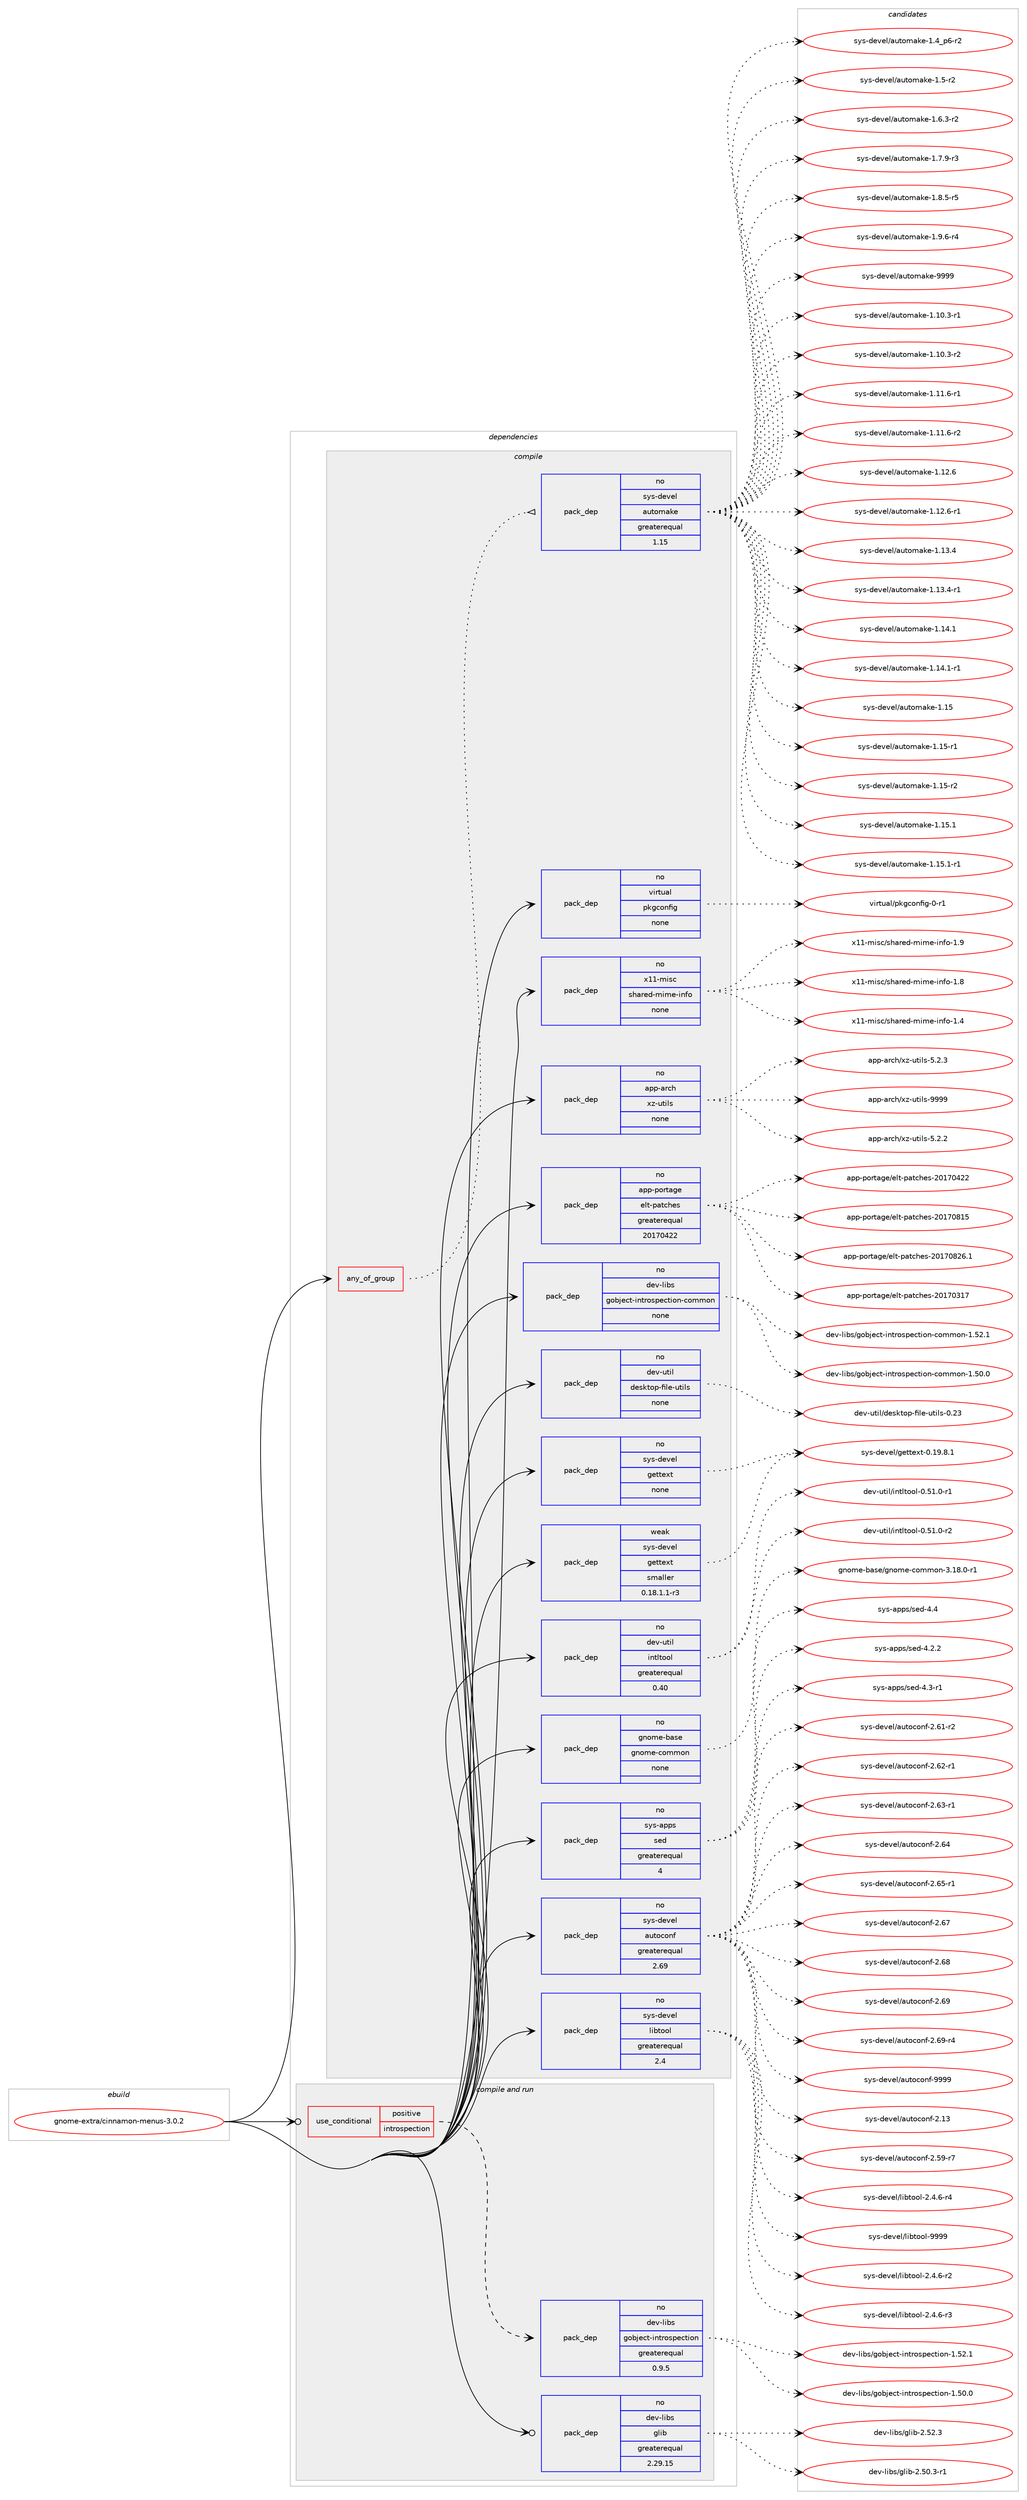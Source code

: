 digraph prolog {

# *************
# Graph options
# *************

newrank=true;
concentrate=true;
compound=true;
graph [rankdir=LR,fontname=Helvetica,fontsize=10,ranksep=1.5];#, ranksep=2.5, nodesep=0.2];
edge  [arrowhead=vee];
node  [fontname=Helvetica,fontsize=10];

# **********
# The ebuild
# **********

subgraph cluster_leftcol {
color=gray;
rank=same;
label=<<i>ebuild</i>>;
id [label="gnome-extra/cinnamon-menus-3.0.2", color=red, width=4, href="../gnome-extra/cinnamon-menus-3.0.2.svg"];
}

# ****************
# The dependencies
# ****************

subgraph cluster_midcol {
color=gray;
label=<<i>dependencies</i>>;
subgraph cluster_compile {
fillcolor="#eeeeee";
style=filled;
label=<<i>compile</i>>;
subgraph any4789 {
dependency308649 [label=<<TABLE BORDER="0" CELLBORDER="1" CELLSPACING="0" CELLPADDING="4"><TR><TD CELLPADDING="10">any_of_group</TD></TR></TABLE>>, shape=none, color=red];subgraph pack222070 {
dependency308650 [label=<<TABLE BORDER="0" CELLBORDER="1" CELLSPACING="0" CELLPADDING="4" WIDTH="220"><TR><TD ROWSPAN="6" CELLPADDING="30">pack_dep</TD></TR><TR><TD WIDTH="110">no</TD></TR><TR><TD>sys-devel</TD></TR><TR><TD>automake</TD></TR><TR><TD>greaterequal</TD></TR><TR><TD>1.15</TD></TR></TABLE>>, shape=none, color=blue];
}
dependency308649:e -> dependency308650:w [weight=20,style="dotted",arrowhead="oinv"];
}
id:e -> dependency308649:w [weight=20,style="solid",arrowhead="vee"];
subgraph pack222071 {
dependency308651 [label=<<TABLE BORDER="0" CELLBORDER="1" CELLSPACING="0" CELLPADDING="4" WIDTH="220"><TR><TD ROWSPAN="6" CELLPADDING="30">pack_dep</TD></TR><TR><TD WIDTH="110">no</TD></TR><TR><TD>app-arch</TD></TR><TR><TD>xz-utils</TD></TR><TR><TD>none</TD></TR><TR><TD></TD></TR></TABLE>>, shape=none, color=blue];
}
id:e -> dependency308651:w [weight=20,style="solid",arrowhead="vee"];
subgraph pack222072 {
dependency308652 [label=<<TABLE BORDER="0" CELLBORDER="1" CELLSPACING="0" CELLPADDING="4" WIDTH="220"><TR><TD ROWSPAN="6" CELLPADDING="30">pack_dep</TD></TR><TR><TD WIDTH="110">no</TD></TR><TR><TD>app-portage</TD></TR><TR><TD>elt-patches</TD></TR><TR><TD>greaterequal</TD></TR><TR><TD>20170422</TD></TR></TABLE>>, shape=none, color=blue];
}
id:e -> dependency308652:w [weight=20,style="solid",arrowhead="vee"];
subgraph pack222073 {
dependency308653 [label=<<TABLE BORDER="0" CELLBORDER="1" CELLSPACING="0" CELLPADDING="4" WIDTH="220"><TR><TD ROWSPAN="6" CELLPADDING="30">pack_dep</TD></TR><TR><TD WIDTH="110">no</TD></TR><TR><TD>dev-libs</TD></TR><TR><TD>gobject-introspection-common</TD></TR><TR><TD>none</TD></TR><TR><TD></TD></TR></TABLE>>, shape=none, color=blue];
}
id:e -> dependency308653:w [weight=20,style="solid",arrowhead="vee"];
subgraph pack222074 {
dependency308654 [label=<<TABLE BORDER="0" CELLBORDER="1" CELLSPACING="0" CELLPADDING="4" WIDTH="220"><TR><TD ROWSPAN="6" CELLPADDING="30">pack_dep</TD></TR><TR><TD WIDTH="110">no</TD></TR><TR><TD>dev-util</TD></TR><TR><TD>desktop-file-utils</TD></TR><TR><TD>none</TD></TR><TR><TD></TD></TR></TABLE>>, shape=none, color=blue];
}
id:e -> dependency308654:w [weight=20,style="solid",arrowhead="vee"];
subgraph pack222075 {
dependency308655 [label=<<TABLE BORDER="0" CELLBORDER="1" CELLSPACING="0" CELLPADDING="4" WIDTH="220"><TR><TD ROWSPAN="6" CELLPADDING="30">pack_dep</TD></TR><TR><TD WIDTH="110">no</TD></TR><TR><TD>dev-util</TD></TR><TR><TD>intltool</TD></TR><TR><TD>greaterequal</TD></TR><TR><TD>0.40</TD></TR></TABLE>>, shape=none, color=blue];
}
id:e -> dependency308655:w [weight=20,style="solid",arrowhead="vee"];
subgraph pack222076 {
dependency308656 [label=<<TABLE BORDER="0" CELLBORDER="1" CELLSPACING="0" CELLPADDING="4" WIDTH="220"><TR><TD ROWSPAN="6" CELLPADDING="30">pack_dep</TD></TR><TR><TD WIDTH="110">no</TD></TR><TR><TD>gnome-base</TD></TR><TR><TD>gnome-common</TD></TR><TR><TD>none</TD></TR><TR><TD></TD></TR></TABLE>>, shape=none, color=blue];
}
id:e -> dependency308656:w [weight=20,style="solid",arrowhead="vee"];
subgraph pack222077 {
dependency308657 [label=<<TABLE BORDER="0" CELLBORDER="1" CELLSPACING="0" CELLPADDING="4" WIDTH="220"><TR><TD ROWSPAN="6" CELLPADDING="30">pack_dep</TD></TR><TR><TD WIDTH="110">no</TD></TR><TR><TD>sys-apps</TD></TR><TR><TD>sed</TD></TR><TR><TD>greaterequal</TD></TR><TR><TD>4</TD></TR></TABLE>>, shape=none, color=blue];
}
id:e -> dependency308657:w [weight=20,style="solid",arrowhead="vee"];
subgraph pack222078 {
dependency308658 [label=<<TABLE BORDER="0" CELLBORDER="1" CELLSPACING="0" CELLPADDING="4" WIDTH="220"><TR><TD ROWSPAN="6" CELLPADDING="30">pack_dep</TD></TR><TR><TD WIDTH="110">no</TD></TR><TR><TD>sys-devel</TD></TR><TR><TD>autoconf</TD></TR><TR><TD>greaterequal</TD></TR><TR><TD>2.69</TD></TR></TABLE>>, shape=none, color=blue];
}
id:e -> dependency308658:w [weight=20,style="solid",arrowhead="vee"];
subgraph pack222079 {
dependency308659 [label=<<TABLE BORDER="0" CELLBORDER="1" CELLSPACING="0" CELLPADDING="4" WIDTH="220"><TR><TD ROWSPAN="6" CELLPADDING="30">pack_dep</TD></TR><TR><TD WIDTH="110">no</TD></TR><TR><TD>sys-devel</TD></TR><TR><TD>gettext</TD></TR><TR><TD>none</TD></TR><TR><TD></TD></TR></TABLE>>, shape=none, color=blue];
}
id:e -> dependency308659:w [weight=20,style="solid",arrowhead="vee"];
subgraph pack222080 {
dependency308660 [label=<<TABLE BORDER="0" CELLBORDER="1" CELLSPACING="0" CELLPADDING="4" WIDTH="220"><TR><TD ROWSPAN="6" CELLPADDING="30">pack_dep</TD></TR><TR><TD WIDTH="110">no</TD></TR><TR><TD>sys-devel</TD></TR><TR><TD>libtool</TD></TR><TR><TD>greaterequal</TD></TR><TR><TD>2.4</TD></TR></TABLE>>, shape=none, color=blue];
}
id:e -> dependency308660:w [weight=20,style="solid",arrowhead="vee"];
subgraph pack222081 {
dependency308661 [label=<<TABLE BORDER="0" CELLBORDER="1" CELLSPACING="0" CELLPADDING="4" WIDTH="220"><TR><TD ROWSPAN="6" CELLPADDING="30">pack_dep</TD></TR><TR><TD WIDTH="110">no</TD></TR><TR><TD>virtual</TD></TR><TR><TD>pkgconfig</TD></TR><TR><TD>none</TD></TR><TR><TD></TD></TR></TABLE>>, shape=none, color=blue];
}
id:e -> dependency308661:w [weight=20,style="solid",arrowhead="vee"];
subgraph pack222082 {
dependency308662 [label=<<TABLE BORDER="0" CELLBORDER="1" CELLSPACING="0" CELLPADDING="4" WIDTH="220"><TR><TD ROWSPAN="6" CELLPADDING="30">pack_dep</TD></TR><TR><TD WIDTH="110">no</TD></TR><TR><TD>x11-misc</TD></TR><TR><TD>shared-mime-info</TD></TR><TR><TD>none</TD></TR><TR><TD></TD></TR></TABLE>>, shape=none, color=blue];
}
id:e -> dependency308662:w [weight=20,style="solid",arrowhead="vee"];
subgraph pack222083 {
dependency308663 [label=<<TABLE BORDER="0" CELLBORDER="1" CELLSPACING="0" CELLPADDING="4" WIDTH="220"><TR><TD ROWSPAN="6" CELLPADDING="30">pack_dep</TD></TR><TR><TD WIDTH="110">weak</TD></TR><TR><TD>sys-devel</TD></TR><TR><TD>gettext</TD></TR><TR><TD>smaller</TD></TR><TR><TD>0.18.1.1-r3</TD></TR></TABLE>>, shape=none, color=blue];
}
id:e -> dependency308663:w [weight=20,style="solid",arrowhead="vee"];
}
subgraph cluster_compileandrun {
fillcolor="#eeeeee";
style=filled;
label=<<i>compile and run</i>>;
subgraph cond81723 {
dependency308664 [label=<<TABLE BORDER="0" CELLBORDER="1" CELLSPACING="0" CELLPADDING="4"><TR><TD ROWSPAN="3" CELLPADDING="10">use_conditional</TD></TR><TR><TD>positive</TD></TR><TR><TD>introspection</TD></TR></TABLE>>, shape=none, color=red];
subgraph pack222084 {
dependency308665 [label=<<TABLE BORDER="0" CELLBORDER="1" CELLSPACING="0" CELLPADDING="4" WIDTH="220"><TR><TD ROWSPAN="6" CELLPADDING="30">pack_dep</TD></TR><TR><TD WIDTH="110">no</TD></TR><TR><TD>dev-libs</TD></TR><TR><TD>gobject-introspection</TD></TR><TR><TD>greaterequal</TD></TR><TR><TD>0.9.5</TD></TR></TABLE>>, shape=none, color=blue];
}
dependency308664:e -> dependency308665:w [weight=20,style="dashed",arrowhead="vee"];
}
id:e -> dependency308664:w [weight=20,style="solid",arrowhead="odotvee"];
subgraph pack222085 {
dependency308666 [label=<<TABLE BORDER="0" CELLBORDER="1" CELLSPACING="0" CELLPADDING="4" WIDTH="220"><TR><TD ROWSPAN="6" CELLPADDING="30">pack_dep</TD></TR><TR><TD WIDTH="110">no</TD></TR><TR><TD>dev-libs</TD></TR><TR><TD>glib</TD></TR><TR><TD>greaterequal</TD></TR><TR><TD>2.29.15</TD></TR></TABLE>>, shape=none, color=blue];
}
id:e -> dependency308666:w [weight=20,style="solid",arrowhead="odotvee"];
}
subgraph cluster_run {
fillcolor="#eeeeee";
style=filled;
label=<<i>run</i>>;
}
}

# **************
# The candidates
# **************

subgraph cluster_choices {
rank=same;
color=gray;
label=<<i>candidates</i>>;

subgraph choice222070 {
color=black;
nodesep=1;
choice11512111545100101118101108479711711611110997107101454946494846514511449 [label="sys-devel/automake-1.10.3-r1", color=red, width=4,href="../sys-devel/automake-1.10.3-r1.svg"];
choice11512111545100101118101108479711711611110997107101454946494846514511450 [label="sys-devel/automake-1.10.3-r2", color=red, width=4,href="../sys-devel/automake-1.10.3-r2.svg"];
choice11512111545100101118101108479711711611110997107101454946494946544511449 [label="sys-devel/automake-1.11.6-r1", color=red, width=4,href="../sys-devel/automake-1.11.6-r1.svg"];
choice11512111545100101118101108479711711611110997107101454946494946544511450 [label="sys-devel/automake-1.11.6-r2", color=red, width=4,href="../sys-devel/automake-1.11.6-r2.svg"];
choice1151211154510010111810110847971171161111099710710145494649504654 [label="sys-devel/automake-1.12.6", color=red, width=4,href="../sys-devel/automake-1.12.6.svg"];
choice11512111545100101118101108479711711611110997107101454946495046544511449 [label="sys-devel/automake-1.12.6-r1", color=red, width=4,href="../sys-devel/automake-1.12.6-r1.svg"];
choice1151211154510010111810110847971171161111099710710145494649514652 [label="sys-devel/automake-1.13.4", color=red, width=4,href="../sys-devel/automake-1.13.4.svg"];
choice11512111545100101118101108479711711611110997107101454946495146524511449 [label="sys-devel/automake-1.13.4-r1", color=red, width=4,href="../sys-devel/automake-1.13.4-r1.svg"];
choice1151211154510010111810110847971171161111099710710145494649524649 [label="sys-devel/automake-1.14.1", color=red, width=4,href="../sys-devel/automake-1.14.1.svg"];
choice11512111545100101118101108479711711611110997107101454946495246494511449 [label="sys-devel/automake-1.14.1-r1", color=red, width=4,href="../sys-devel/automake-1.14.1-r1.svg"];
choice115121115451001011181011084797117116111109971071014549464953 [label="sys-devel/automake-1.15", color=red, width=4,href="../sys-devel/automake-1.15.svg"];
choice1151211154510010111810110847971171161111099710710145494649534511449 [label="sys-devel/automake-1.15-r1", color=red, width=4,href="../sys-devel/automake-1.15-r1.svg"];
choice1151211154510010111810110847971171161111099710710145494649534511450 [label="sys-devel/automake-1.15-r2", color=red, width=4,href="../sys-devel/automake-1.15-r2.svg"];
choice1151211154510010111810110847971171161111099710710145494649534649 [label="sys-devel/automake-1.15.1", color=red, width=4,href="../sys-devel/automake-1.15.1.svg"];
choice11512111545100101118101108479711711611110997107101454946495346494511449 [label="sys-devel/automake-1.15.1-r1", color=red, width=4,href="../sys-devel/automake-1.15.1-r1.svg"];
choice115121115451001011181011084797117116111109971071014549465295112544511450 [label="sys-devel/automake-1.4_p6-r2", color=red, width=4,href="../sys-devel/automake-1.4_p6-r2.svg"];
choice11512111545100101118101108479711711611110997107101454946534511450 [label="sys-devel/automake-1.5-r2", color=red, width=4,href="../sys-devel/automake-1.5-r2.svg"];
choice115121115451001011181011084797117116111109971071014549465446514511450 [label="sys-devel/automake-1.6.3-r2", color=red, width=4,href="../sys-devel/automake-1.6.3-r2.svg"];
choice115121115451001011181011084797117116111109971071014549465546574511451 [label="sys-devel/automake-1.7.9-r3", color=red, width=4,href="../sys-devel/automake-1.7.9-r3.svg"];
choice115121115451001011181011084797117116111109971071014549465646534511453 [label="sys-devel/automake-1.8.5-r5", color=red, width=4,href="../sys-devel/automake-1.8.5-r5.svg"];
choice115121115451001011181011084797117116111109971071014549465746544511452 [label="sys-devel/automake-1.9.6-r4", color=red, width=4,href="../sys-devel/automake-1.9.6-r4.svg"];
choice115121115451001011181011084797117116111109971071014557575757 [label="sys-devel/automake-9999", color=red, width=4,href="../sys-devel/automake-9999.svg"];
dependency308650:e -> choice11512111545100101118101108479711711611110997107101454946494846514511449:w [style=dotted,weight="100"];
dependency308650:e -> choice11512111545100101118101108479711711611110997107101454946494846514511450:w [style=dotted,weight="100"];
dependency308650:e -> choice11512111545100101118101108479711711611110997107101454946494946544511449:w [style=dotted,weight="100"];
dependency308650:e -> choice11512111545100101118101108479711711611110997107101454946494946544511450:w [style=dotted,weight="100"];
dependency308650:e -> choice1151211154510010111810110847971171161111099710710145494649504654:w [style=dotted,weight="100"];
dependency308650:e -> choice11512111545100101118101108479711711611110997107101454946495046544511449:w [style=dotted,weight="100"];
dependency308650:e -> choice1151211154510010111810110847971171161111099710710145494649514652:w [style=dotted,weight="100"];
dependency308650:e -> choice11512111545100101118101108479711711611110997107101454946495146524511449:w [style=dotted,weight="100"];
dependency308650:e -> choice1151211154510010111810110847971171161111099710710145494649524649:w [style=dotted,weight="100"];
dependency308650:e -> choice11512111545100101118101108479711711611110997107101454946495246494511449:w [style=dotted,weight="100"];
dependency308650:e -> choice115121115451001011181011084797117116111109971071014549464953:w [style=dotted,weight="100"];
dependency308650:e -> choice1151211154510010111810110847971171161111099710710145494649534511449:w [style=dotted,weight="100"];
dependency308650:e -> choice1151211154510010111810110847971171161111099710710145494649534511450:w [style=dotted,weight="100"];
dependency308650:e -> choice1151211154510010111810110847971171161111099710710145494649534649:w [style=dotted,weight="100"];
dependency308650:e -> choice11512111545100101118101108479711711611110997107101454946495346494511449:w [style=dotted,weight="100"];
dependency308650:e -> choice115121115451001011181011084797117116111109971071014549465295112544511450:w [style=dotted,weight="100"];
dependency308650:e -> choice11512111545100101118101108479711711611110997107101454946534511450:w [style=dotted,weight="100"];
dependency308650:e -> choice115121115451001011181011084797117116111109971071014549465446514511450:w [style=dotted,weight="100"];
dependency308650:e -> choice115121115451001011181011084797117116111109971071014549465546574511451:w [style=dotted,weight="100"];
dependency308650:e -> choice115121115451001011181011084797117116111109971071014549465646534511453:w [style=dotted,weight="100"];
dependency308650:e -> choice115121115451001011181011084797117116111109971071014549465746544511452:w [style=dotted,weight="100"];
dependency308650:e -> choice115121115451001011181011084797117116111109971071014557575757:w [style=dotted,weight="100"];
}
subgraph choice222071 {
color=black;
nodesep=1;
choice971121124597114991044712012245117116105108115455346504650 [label="app-arch/xz-utils-5.2.2", color=red, width=4,href="../app-arch/xz-utils-5.2.2.svg"];
choice971121124597114991044712012245117116105108115455346504651 [label="app-arch/xz-utils-5.2.3", color=red, width=4,href="../app-arch/xz-utils-5.2.3.svg"];
choice9711211245971149910447120122451171161051081154557575757 [label="app-arch/xz-utils-9999", color=red, width=4,href="../app-arch/xz-utils-9999.svg"];
dependency308651:e -> choice971121124597114991044712012245117116105108115455346504650:w [style=dotted,weight="100"];
dependency308651:e -> choice971121124597114991044712012245117116105108115455346504651:w [style=dotted,weight="100"];
dependency308651:e -> choice9711211245971149910447120122451171161051081154557575757:w [style=dotted,weight="100"];
}
subgraph choice222072 {
color=black;
nodesep=1;
choice97112112451121111141169710310147101108116451129711699104101115455048495548514955 [label="app-portage/elt-patches-20170317", color=red, width=4,href="../app-portage/elt-patches-20170317.svg"];
choice97112112451121111141169710310147101108116451129711699104101115455048495548525050 [label="app-portage/elt-patches-20170422", color=red, width=4,href="../app-portage/elt-patches-20170422.svg"];
choice97112112451121111141169710310147101108116451129711699104101115455048495548564953 [label="app-portage/elt-patches-20170815", color=red, width=4,href="../app-portage/elt-patches-20170815.svg"];
choice971121124511211111411697103101471011081164511297116991041011154550484955485650544649 [label="app-portage/elt-patches-20170826.1", color=red, width=4,href="../app-portage/elt-patches-20170826.1.svg"];
dependency308652:e -> choice97112112451121111141169710310147101108116451129711699104101115455048495548514955:w [style=dotted,weight="100"];
dependency308652:e -> choice97112112451121111141169710310147101108116451129711699104101115455048495548525050:w [style=dotted,weight="100"];
dependency308652:e -> choice97112112451121111141169710310147101108116451129711699104101115455048495548564953:w [style=dotted,weight="100"];
dependency308652:e -> choice971121124511211111411697103101471011081164511297116991041011154550484955485650544649:w [style=dotted,weight="100"];
}
subgraph choice222073 {
color=black;
nodesep=1;
choice10010111845108105981154710311198106101991164510511011611411111511210199116105111110459911110910911111045494653484648 [label="dev-libs/gobject-introspection-common-1.50.0", color=red, width=4,href="../dev-libs/gobject-introspection-common-1.50.0.svg"];
choice10010111845108105981154710311198106101991164510511011611411111511210199116105111110459911110910911111045494653504649 [label="dev-libs/gobject-introspection-common-1.52.1", color=red, width=4,href="../dev-libs/gobject-introspection-common-1.52.1.svg"];
dependency308653:e -> choice10010111845108105981154710311198106101991164510511011611411111511210199116105111110459911110910911111045494653484648:w [style=dotted,weight="100"];
dependency308653:e -> choice10010111845108105981154710311198106101991164510511011611411111511210199116105111110459911110910911111045494653504649:w [style=dotted,weight="100"];
}
subgraph choice222074 {
color=black;
nodesep=1;
choice100101118451171161051084710010111510711611111245102105108101451171161051081154548465051 [label="dev-util/desktop-file-utils-0.23", color=red, width=4,href="../dev-util/desktop-file-utils-0.23.svg"];
dependency308654:e -> choice100101118451171161051084710010111510711611111245102105108101451171161051081154548465051:w [style=dotted,weight="100"];
}
subgraph choice222075 {
color=black;
nodesep=1;
choice1001011184511711610510847105110116108116111111108454846534946484511449 [label="dev-util/intltool-0.51.0-r1", color=red, width=4,href="../dev-util/intltool-0.51.0-r1.svg"];
choice1001011184511711610510847105110116108116111111108454846534946484511450 [label="dev-util/intltool-0.51.0-r2", color=red, width=4,href="../dev-util/intltool-0.51.0-r2.svg"];
dependency308655:e -> choice1001011184511711610510847105110116108116111111108454846534946484511449:w [style=dotted,weight="100"];
dependency308655:e -> choice1001011184511711610510847105110116108116111111108454846534946484511450:w [style=dotted,weight="100"];
}
subgraph choice222076 {
color=black;
nodesep=1;
choice103110111109101459897115101471031101111091014599111109109111110455146495646484511449 [label="gnome-base/gnome-common-3.18.0-r1", color=red, width=4,href="../gnome-base/gnome-common-3.18.0-r1.svg"];
dependency308656:e -> choice103110111109101459897115101471031101111091014599111109109111110455146495646484511449:w [style=dotted,weight="100"];
}
subgraph choice222077 {
color=black;
nodesep=1;
choice115121115459711211211547115101100455246504650 [label="sys-apps/sed-4.2.2", color=red, width=4,href="../sys-apps/sed-4.2.2.svg"];
choice115121115459711211211547115101100455246514511449 [label="sys-apps/sed-4.3-r1", color=red, width=4,href="../sys-apps/sed-4.3-r1.svg"];
choice11512111545971121121154711510110045524652 [label="sys-apps/sed-4.4", color=red, width=4,href="../sys-apps/sed-4.4.svg"];
dependency308657:e -> choice115121115459711211211547115101100455246504650:w [style=dotted,weight="100"];
dependency308657:e -> choice115121115459711211211547115101100455246514511449:w [style=dotted,weight="100"];
dependency308657:e -> choice11512111545971121121154711510110045524652:w [style=dotted,weight="100"];
}
subgraph choice222078 {
color=black;
nodesep=1;
choice115121115451001011181011084797117116111991111101024550464951 [label="sys-devel/autoconf-2.13", color=red, width=4,href="../sys-devel/autoconf-2.13.svg"];
choice1151211154510010111810110847971171161119911111010245504653574511455 [label="sys-devel/autoconf-2.59-r7", color=red, width=4,href="../sys-devel/autoconf-2.59-r7.svg"];
choice1151211154510010111810110847971171161119911111010245504654494511450 [label="sys-devel/autoconf-2.61-r2", color=red, width=4,href="../sys-devel/autoconf-2.61-r2.svg"];
choice1151211154510010111810110847971171161119911111010245504654504511449 [label="sys-devel/autoconf-2.62-r1", color=red, width=4,href="../sys-devel/autoconf-2.62-r1.svg"];
choice1151211154510010111810110847971171161119911111010245504654514511449 [label="sys-devel/autoconf-2.63-r1", color=red, width=4,href="../sys-devel/autoconf-2.63-r1.svg"];
choice115121115451001011181011084797117116111991111101024550465452 [label="sys-devel/autoconf-2.64", color=red, width=4,href="../sys-devel/autoconf-2.64.svg"];
choice1151211154510010111810110847971171161119911111010245504654534511449 [label="sys-devel/autoconf-2.65-r1", color=red, width=4,href="../sys-devel/autoconf-2.65-r1.svg"];
choice115121115451001011181011084797117116111991111101024550465455 [label="sys-devel/autoconf-2.67", color=red, width=4,href="../sys-devel/autoconf-2.67.svg"];
choice115121115451001011181011084797117116111991111101024550465456 [label="sys-devel/autoconf-2.68", color=red, width=4,href="../sys-devel/autoconf-2.68.svg"];
choice115121115451001011181011084797117116111991111101024550465457 [label="sys-devel/autoconf-2.69", color=red, width=4,href="../sys-devel/autoconf-2.69.svg"];
choice1151211154510010111810110847971171161119911111010245504654574511452 [label="sys-devel/autoconf-2.69-r4", color=red, width=4,href="../sys-devel/autoconf-2.69-r4.svg"];
choice115121115451001011181011084797117116111991111101024557575757 [label="sys-devel/autoconf-9999", color=red, width=4,href="../sys-devel/autoconf-9999.svg"];
dependency308658:e -> choice115121115451001011181011084797117116111991111101024550464951:w [style=dotted,weight="100"];
dependency308658:e -> choice1151211154510010111810110847971171161119911111010245504653574511455:w [style=dotted,weight="100"];
dependency308658:e -> choice1151211154510010111810110847971171161119911111010245504654494511450:w [style=dotted,weight="100"];
dependency308658:e -> choice1151211154510010111810110847971171161119911111010245504654504511449:w [style=dotted,weight="100"];
dependency308658:e -> choice1151211154510010111810110847971171161119911111010245504654514511449:w [style=dotted,weight="100"];
dependency308658:e -> choice115121115451001011181011084797117116111991111101024550465452:w [style=dotted,weight="100"];
dependency308658:e -> choice1151211154510010111810110847971171161119911111010245504654534511449:w [style=dotted,weight="100"];
dependency308658:e -> choice115121115451001011181011084797117116111991111101024550465455:w [style=dotted,weight="100"];
dependency308658:e -> choice115121115451001011181011084797117116111991111101024550465456:w [style=dotted,weight="100"];
dependency308658:e -> choice115121115451001011181011084797117116111991111101024550465457:w [style=dotted,weight="100"];
dependency308658:e -> choice1151211154510010111810110847971171161119911111010245504654574511452:w [style=dotted,weight="100"];
dependency308658:e -> choice115121115451001011181011084797117116111991111101024557575757:w [style=dotted,weight="100"];
}
subgraph choice222079 {
color=black;
nodesep=1;
choice1151211154510010111810110847103101116116101120116454846495746564649 [label="sys-devel/gettext-0.19.8.1", color=red, width=4,href="../sys-devel/gettext-0.19.8.1.svg"];
dependency308659:e -> choice1151211154510010111810110847103101116116101120116454846495746564649:w [style=dotted,weight="100"];
}
subgraph choice222080 {
color=black;
nodesep=1;
choice1151211154510010111810110847108105981161111111084550465246544511450 [label="sys-devel/libtool-2.4.6-r2", color=red, width=4,href="../sys-devel/libtool-2.4.6-r2.svg"];
choice1151211154510010111810110847108105981161111111084550465246544511451 [label="sys-devel/libtool-2.4.6-r3", color=red, width=4,href="../sys-devel/libtool-2.4.6-r3.svg"];
choice1151211154510010111810110847108105981161111111084550465246544511452 [label="sys-devel/libtool-2.4.6-r4", color=red, width=4,href="../sys-devel/libtool-2.4.6-r4.svg"];
choice1151211154510010111810110847108105981161111111084557575757 [label="sys-devel/libtool-9999", color=red, width=4,href="../sys-devel/libtool-9999.svg"];
dependency308660:e -> choice1151211154510010111810110847108105981161111111084550465246544511450:w [style=dotted,weight="100"];
dependency308660:e -> choice1151211154510010111810110847108105981161111111084550465246544511451:w [style=dotted,weight="100"];
dependency308660:e -> choice1151211154510010111810110847108105981161111111084550465246544511452:w [style=dotted,weight="100"];
dependency308660:e -> choice1151211154510010111810110847108105981161111111084557575757:w [style=dotted,weight="100"];
}
subgraph choice222081 {
color=black;
nodesep=1;
choice11810511411611797108471121071039911111010210510345484511449 [label="virtual/pkgconfig-0-r1", color=red, width=4,href="../virtual/pkgconfig-0-r1.svg"];
dependency308661:e -> choice11810511411611797108471121071039911111010210510345484511449:w [style=dotted,weight="100"];
}
subgraph choice222082 {
color=black;
nodesep=1;
choice120494945109105115994711510497114101100451091051091014510511010211145494652 [label="x11-misc/shared-mime-info-1.4", color=red, width=4,href="../x11-misc/shared-mime-info-1.4.svg"];
choice120494945109105115994711510497114101100451091051091014510511010211145494656 [label="x11-misc/shared-mime-info-1.8", color=red, width=4,href="../x11-misc/shared-mime-info-1.8.svg"];
choice120494945109105115994711510497114101100451091051091014510511010211145494657 [label="x11-misc/shared-mime-info-1.9", color=red, width=4,href="../x11-misc/shared-mime-info-1.9.svg"];
dependency308662:e -> choice120494945109105115994711510497114101100451091051091014510511010211145494652:w [style=dotted,weight="100"];
dependency308662:e -> choice120494945109105115994711510497114101100451091051091014510511010211145494656:w [style=dotted,weight="100"];
dependency308662:e -> choice120494945109105115994711510497114101100451091051091014510511010211145494657:w [style=dotted,weight="100"];
}
subgraph choice222083 {
color=black;
nodesep=1;
choice1151211154510010111810110847103101116116101120116454846495746564649 [label="sys-devel/gettext-0.19.8.1", color=red, width=4,href="../sys-devel/gettext-0.19.8.1.svg"];
dependency308663:e -> choice1151211154510010111810110847103101116116101120116454846495746564649:w [style=dotted,weight="100"];
}
subgraph choice222084 {
color=black;
nodesep=1;
choice1001011184510810598115471031119810610199116451051101161141111151121019911610511111045494653484648 [label="dev-libs/gobject-introspection-1.50.0", color=red, width=4,href="../dev-libs/gobject-introspection-1.50.0.svg"];
choice1001011184510810598115471031119810610199116451051101161141111151121019911610511111045494653504649 [label="dev-libs/gobject-introspection-1.52.1", color=red, width=4,href="../dev-libs/gobject-introspection-1.52.1.svg"];
dependency308665:e -> choice1001011184510810598115471031119810610199116451051101161141111151121019911610511111045494653484648:w [style=dotted,weight="100"];
dependency308665:e -> choice1001011184510810598115471031119810610199116451051101161141111151121019911610511111045494653504649:w [style=dotted,weight="100"];
}
subgraph choice222085 {
color=black;
nodesep=1;
choice10010111845108105981154710310810598455046534846514511449 [label="dev-libs/glib-2.50.3-r1", color=red, width=4,href="../dev-libs/glib-2.50.3-r1.svg"];
choice1001011184510810598115471031081059845504653504651 [label="dev-libs/glib-2.52.3", color=red, width=4,href="../dev-libs/glib-2.52.3.svg"];
dependency308666:e -> choice10010111845108105981154710310810598455046534846514511449:w [style=dotted,weight="100"];
dependency308666:e -> choice1001011184510810598115471031081059845504653504651:w [style=dotted,weight="100"];
}
}

}
